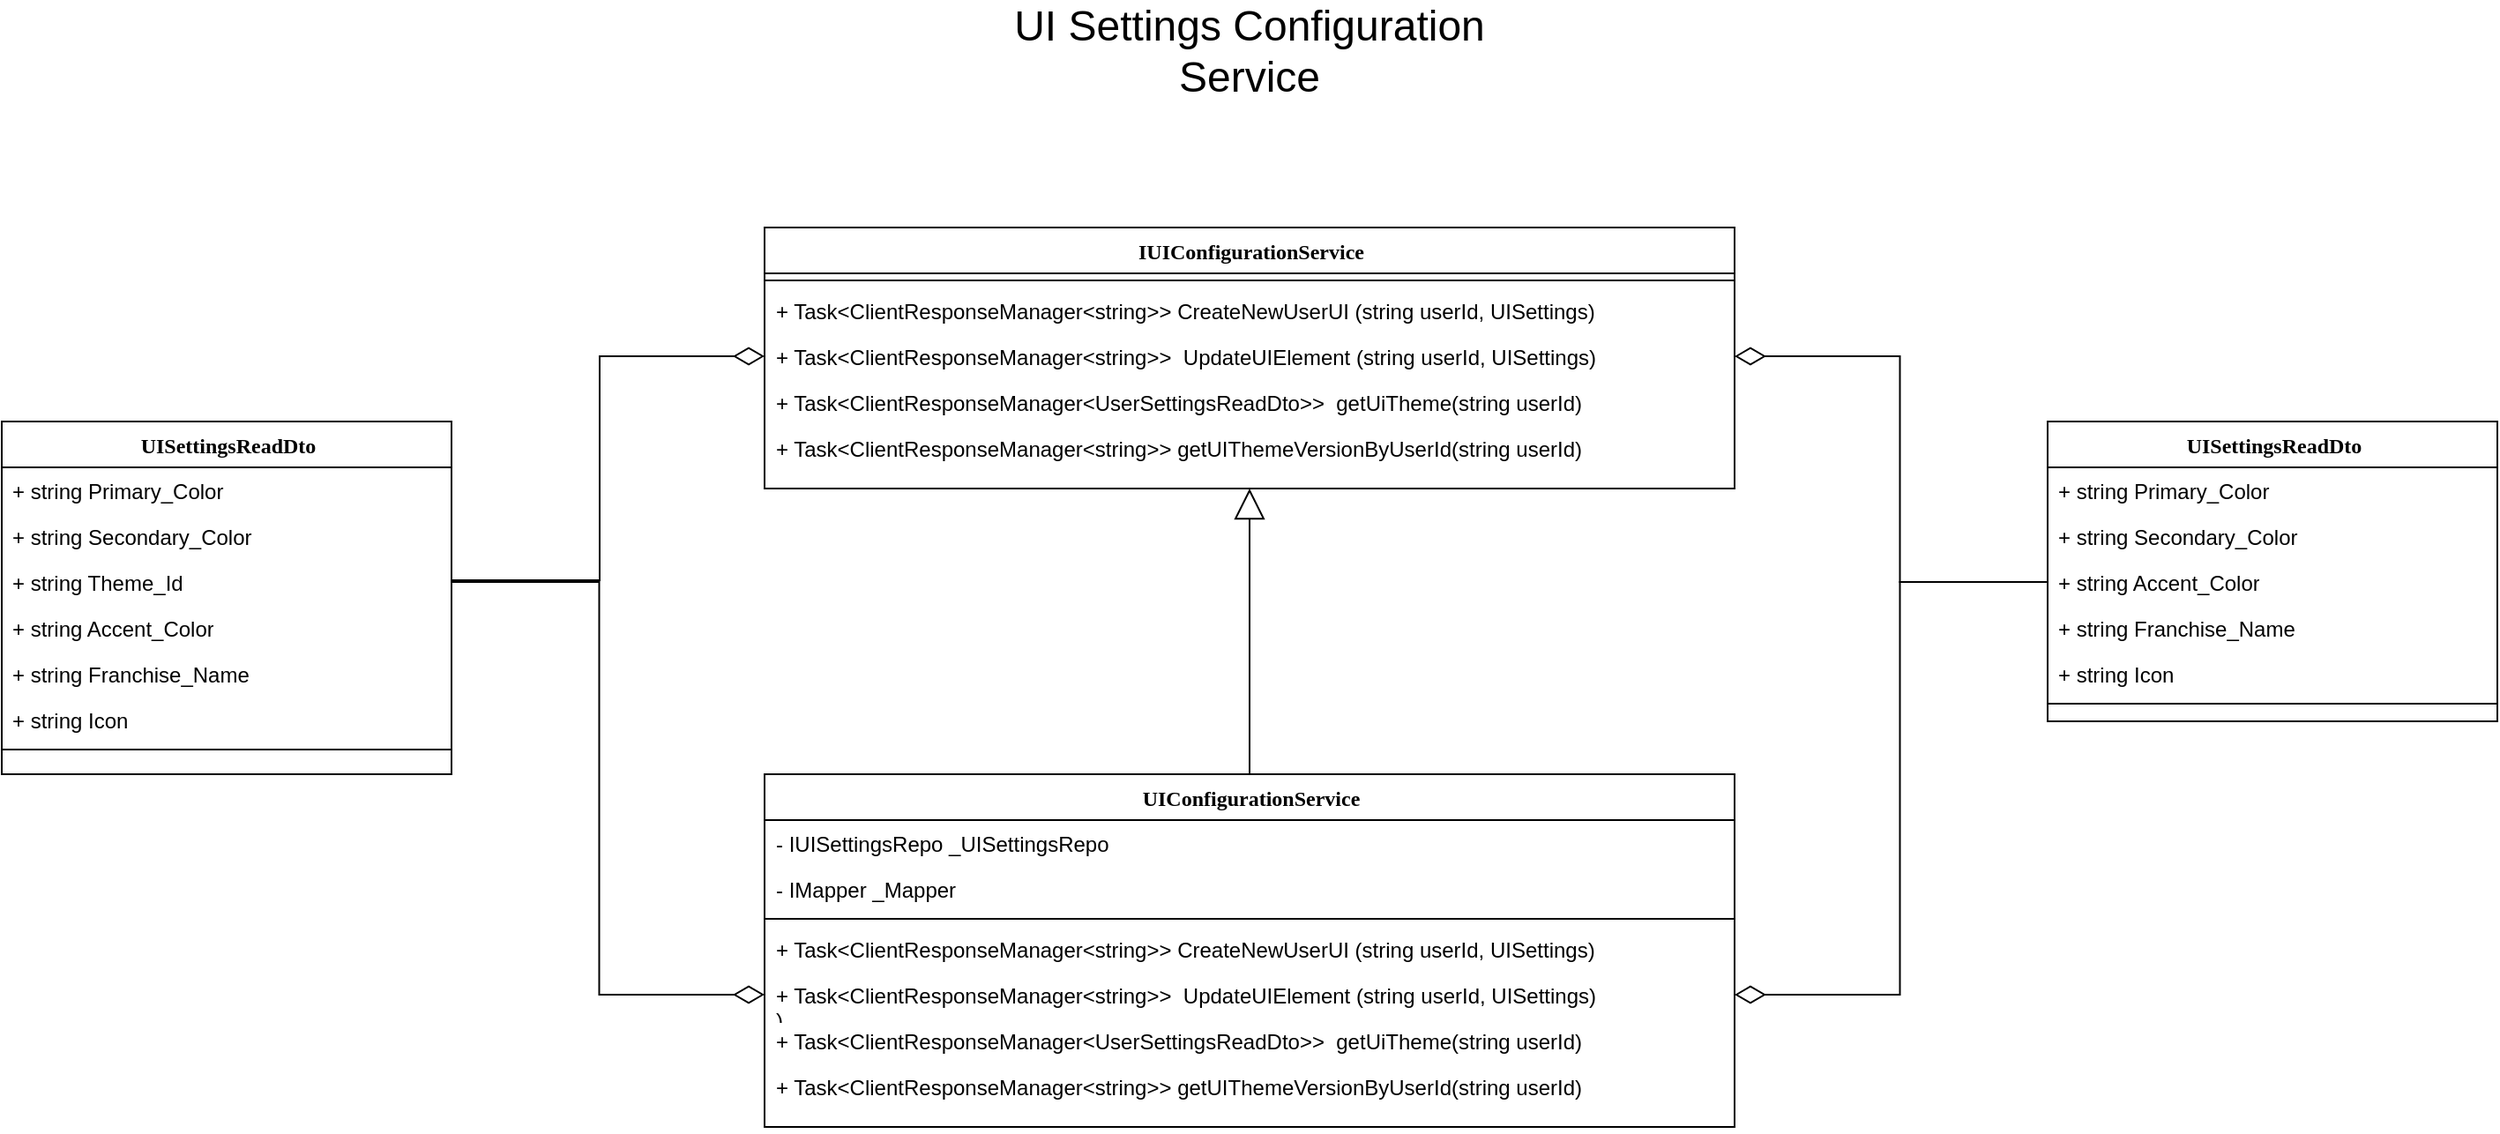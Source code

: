 <mxfile version="14.2.9" type="device"><diagram id="QkI--pBJC4bzssq41QZq" name="Page-1"><mxGraphModel dx="3220" dy="3443" grid="1" gridSize="10" guides="1" tooltips="1" connect="1" arrows="1" fold="1" page="1" pageScale="1" pageWidth="850" pageHeight="1100" math="0" shadow="0"><root><mxCell id="0"/><mxCell id="1" parent="0"/><mxCell id="noM06Llarw8SXuktYtZB-41" value="&lt;font style=&quot;font-size: 24px&quot;&gt;UI Settings Configuration Service&lt;br&gt;&lt;/font&gt;" style="text;html=1;strokeColor=none;fillColor=none;align=center;verticalAlign=middle;whiteSpace=wrap;rounded=0;" vertex="1" parent="1"><mxGeometry x="345" y="-2020" width="305" height="20" as="geometry"/></mxCell><mxCell id="noM06Llarw8SXuktYtZB-1048" value="IUIConfigurationService" style="swimlane;html=1;fontStyle=1;align=center;verticalAlign=top;childLayout=stackLayout;horizontal=1;startSize=26;horizontalStack=0;resizeParent=1;resizeLast=0;collapsible=1;marginBottom=0;swimlaneFillColor=#ffffff;rounded=0;shadow=0;comic=0;labelBackgroundColor=none;strokeWidth=1;fillColor=none;fontFamily=Verdana;fontSize=12" vertex="1" parent="1"><mxGeometry x="222.5" y="-1910" width="550" height="148" as="geometry"/></mxCell><mxCell id="noM06Llarw8SXuktYtZB-1049" value="" style="line;html=1;strokeWidth=1;fillColor=none;align=left;verticalAlign=middle;spacingTop=-1;spacingLeft=3;spacingRight=3;rotatable=0;labelPosition=right;points=[];portConstraint=eastwest;" vertex="1" parent="noM06Llarw8SXuktYtZB-1048"><mxGeometry y="26" width="550" height="8" as="geometry"/></mxCell><mxCell id="noM06Llarw8SXuktYtZB-1050" value="+ Task&amp;lt;ClientResponseManager&amp;lt;string&amp;gt;&amp;gt; CreateNewUserUI (string userId, UISettings)" style="text;html=1;strokeColor=none;fillColor=none;align=left;verticalAlign=top;spacingLeft=4;spacingRight=4;whiteSpace=wrap;overflow=hidden;rotatable=0;points=[[0,0.5],[1,0.5]];portConstraint=eastwest;" vertex="1" parent="noM06Llarw8SXuktYtZB-1048"><mxGeometry y="34" width="550" height="26" as="geometry"/></mxCell><mxCell id="noM06Llarw8SXuktYtZB-1051" value="+ Task&amp;lt;ClientResponseManager&amp;lt;string&amp;gt;&amp;gt;&amp;nbsp; UpdateUIElement (string userId, UISettings)" style="text;html=1;strokeColor=none;fillColor=none;align=left;verticalAlign=top;spacingLeft=4;spacingRight=4;whiteSpace=wrap;overflow=hidden;rotatable=0;points=[[0,0.5],[1,0.5]];portConstraint=eastwest;" vertex="1" parent="noM06Llarw8SXuktYtZB-1048"><mxGeometry y="60" width="550" height="26" as="geometry"/></mxCell><mxCell id="noM06Llarw8SXuktYtZB-1052" value="+ Task&amp;lt;ClientResponseManager&amp;lt;UserSettingsReadDto&amp;gt;&amp;gt;&amp;nbsp; getUiTheme(string userId)" style="text;html=1;strokeColor=none;fillColor=none;align=left;verticalAlign=top;spacingLeft=4;spacingRight=4;whiteSpace=wrap;overflow=hidden;rotatable=0;points=[[0,0.5],[1,0.5]];portConstraint=eastwest;" vertex="1" parent="noM06Llarw8SXuktYtZB-1048"><mxGeometry y="86" width="550" height="26" as="geometry"/></mxCell><mxCell id="noM06Llarw8SXuktYtZB-1053" value="+ Task&amp;lt;ClientResponseManager&amp;lt;string&amp;gt;&amp;gt; getUIThemeVersionByUserId(string userId)" style="text;html=1;strokeColor=none;fillColor=none;align=left;verticalAlign=top;spacingLeft=4;spacingRight=4;whiteSpace=wrap;overflow=hidden;rotatable=0;points=[[0,0.5],[1,0.5]];portConstraint=eastwest;" vertex="1" parent="noM06Llarw8SXuktYtZB-1048"><mxGeometry y="112" width="550" height="36" as="geometry"/></mxCell><mxCell id="noM06Llarw8SXuktYtZB-1054" style="edgeStyle=orthogonalEdgeStyle;rounded=0;orthogonalLoop=1;jettySize=auto;html=1;exitX=0.5;exitY=0;exitDx=0;exitDy=0;entryX=0.5;entryY=1;entryDx=0;entryDy=0;endArrow=block;endFill=0;endSize=15;" edge="1" parent="1" source="noM06Llarw8SXuktYtZB-1055" target="noM06Llarw8SXuktYtZB-1048"><mxGeometry relative="1" as="geometry"/></mxCell><mxCell id="noM06Llarw8SXuktYtZB-1055" value="UIConfigurationService" style="swimlane;html=1;fontStyle=1;align=center;verticalAlign=top;childLayout=stackLayout;horizontal=1;startSize=26;horizontalStack=0;resizeParent=1;resizeLast=0;collapsible=1;marginBottom=0;swimlaneFillColor=#ffffff;rounded=0;shadow=0;comic=0;labelBackgroundColor=none;strokeWidth=1;fillColor=none;fontFamily=Verdana;fontSize=12" vertex="1" parent="1"><mxGeometry x="222.5" y="-1600" width="550" height="200" as="geometry"/></mxCell><mxCell id="noM06Llarw8SXuktYtZB-1056" value="- IUISettingsRepo _UISettingsRepo" style="text;html=1;strokeColor=none;fillColor=none;align=left;verticalAlign=top;spacingLeft=4;spacingRight=4;whiteSpace=wrap;overflow=hidden;rotatable=0;points=[[0,0.5],[1,0.5]];portConstraint=eastwest;" vertex="1" parent="noM06Llarw8SXuktYtZB-1055"><mxGeometry y="26" width="550" height="26" as="geometry"/></mxCell><mxCell id="noM06Llarw8SXuktYtZB-1057" value="- IMapper _Mapper" style="text;html=1;strokeColor=none;fillColor=none;align=left;verticalAlign=top;spacingLeft=4;spacingRight=4;whiteSpace=wrap;overflow=hidden;rotatable=0;points=[[0,0.5],[1,0.5]];portConstraint=eastwest;" vertex="1" parent="noM06Llarw8SXuktYtZB-1055"><mxGeometry y="52" width="550" height="26" as="geometry"/></mxCell><mxCell id="noM06Llarw8SXuktYtZB-1058" value="" style="line;html=1;strokeWidth=1;fillColor=none;align=left;verticalAlign=middle;spacingTop=-1;spacingLeft=3;spacingRight=3;rotatable=0;labelPosition=right;points=[];portConstraint=eastwest;" vertex="1" parent="noM06Llarw8SXuktYtZB-1055"><mxGeometry y="78" width="550" height="8" as="geometry"/></mxCell><mxCell id="noM06Llarw8SXuktYtZB-1059" value="+ Task&amp;lt;ClientResponseManager&amp;lt;string&amp;gt;&amp;gt; CreateNewUserUI (string userId, UISettings)" style="text;html=1;strokeColor=none;fillColor=none;align=left;verticalAlign=top;spacingLeft=4;spacingRight=4;whiteSpace=wrap;overflow=hidden;rotatable=0;points=[[0,0.5],[1,0.5]];portConstraint=eastwest;" vertex="1" parent="noM06Llarw8SXuktYtZB-1055"><mxGeometry y="86" width="550" height="26" as="geometry"/></mxCell><mxCell id="noM06Llarw8SXuktYtZB-1060" value="+ Task&amp;lt;ClientResponseManager&amp;lt;string&amp;gt;&amp;gt;&amp;nbsp; UpdateUIElement (string userId, UISettings)&lt;br&gt;)" style="text;html=1;strokeColor=none;fillColor=none;align=left;verticalAlign=top;spacingLeft=4;spacingRight=4;whiteSpace=wrap;overflow=hidden;rotatable=0;points=[[0,0.5],[1,0.5]];portConstraint=eastwest;" vertex="1" parent="noM06Llarw8SXuktYtZB-1055"><mxGeometry y="112" width="550" height="26" as="geometry"/></mxCell><mxCell id="noM06Llarw8SXuktYtZB-1061" value="+ Task&amp;lt;ClientResponseManager&amp;lt;UserSettingsReadDto&amp;gt;&amp;gt;&amp;nbsp; getUiTheme(string userId)" style="text;html=1;strokeColor=none;fillColor=none;align=left;verticalAlign=top;spacingLeft=4;spacingRight=4;whiteSpace=wrap;overflow=hidden;rotatable=0;points=[[0,0.5],[1,0.5]];portConstraint=eastwest;" vertex="1" parent="noM06Llarw8SXuktYtZB-1055"><mxGeometry y="138" width="550" height="26" as="geometry"/></mxCell><mxCell id="noM06Llarw8SXuktYtZB-1062" value="+ Task&amp;lt;ClientResponseManager&amp;lt;string&amp;gt;&amp;gt; getUIThemeVersionByUserId(string userId)" style="text;html=1;strokeColor=none;fillColor=none;align=left;verticalAlign=top;spacingLeft=4;spacingRight=4;whiteSpace=wrap;overflow=hidden;rotatable=0;points=[[0,0.5],[1,0.5]];portConstraint=eastwest;" vertex="1" parent="noM06Llarw8SXuktYtZB-1055"><mxGeometry y="164" width="550" height="36" as="geometry"/></mxCell><mxCell id="noM06Llarw8SXuktYtZB-1072" value="UISettingsReadDto" style="swimlane;html=1;fontStyle=1;align=center;verticalAlign=top;childLayout=stackLayout;horizontal=1;startSize=26;horizontalStack=0;resizeParent=1;resizeLast=0;collapsible=1;marginBottom=0;swimlaneFillColor=#ffffff;rounded=0;shadow=0;comic=0;labelBackgroundColor=none;strokeWidth=1;fillColor=none;fontFamily=Verdana;fontSize=12" vertex="1" parent="1"><mxGeometry x="950" y="-1800" width="255" height="170" as="geometry"/></mxCell><mxCell id="noM06Llarw8SXuktYtZB-1073" value="+ string Primary_Color" style="text;html=1;strokeColor=none;fillColor=none;align=left;verticalAlign=top;spacingLeft=4;spacingRight=4;whiteSpace=wrap;overflow=hidden;rotatable=0;points=[[0,0.5],[1,0.5]];portConstraint=eastwest;" vertex="1" parent="noM06Llarw8SXuktYtZB-1072"><mxGeometry y="26" width="255" height="26" as="geometry"/></mxCell><mxCell id="noM06Llarw8SXuktYtZB-1074" value="+ string Secondary_Color" style="text;html=1;strokeColor=none;fillColor=none;align=left;verticalAlign=top;spacingLeft=4;spacingRight=4;whiteSpace=wrap;overflow=hidden;rotatable=0;points=[[0,0.5],[1,0.5]];portConstraint=eastwest;" vertex="1" parent="noM06Llarw8SXuktYtZB-1072"><mxGeometry y="52" width="255" height="26" as="geometry"/></mxCell><mxCell id="noM06Llarw8SXuktYtZB-1075" value="+ string Accent_Color" style="text;html=1;strokeColor=none;fillColor=none;align=left;verticalAlign=top;spacingLeft=4;spacingRight=4;whiteSpace=wrap;overflow=hidden;rotatable=0;points=[[0,0.5],[1,0.5]];portConstraint=eastwest;" vertex="1" parent="noM06Llarw8SXuktYtZB-1072"><mxGeometry y="78" width="255" height="26" as="geometry"/></mxCell><mxCell id="noM06Llarw8SXuktYtZB-1076" value="+ string Franchise_Name" style="text;html=1;strokeColor=none;fillColor=none;align=left;verticalAlign=top;spacingLeft=4;spacingRight=4;whiteSpace=wrap;overflow=hidden;rotatable=0;points=[[0,0.5],[1,0.5]];portConstraint=eastwest;" vertex="1" parent="noM06Llarw8SXuktYtZB-1072"><mxGeometry y="104" width="255" height="26" as="geometry"/></mxCell><mxCell id="noM06Llarw8SXuktYtZB-1077" value="+ string Icon" style="text;html=1;strokeColor=none;fillColor=none;align=left;verticalAlign=top;spacingLeft=4;spacingRight=4;whiteSpace=wrap;overflow=hidden;rotatable=0;points=[[0,0.5],[1,0.5]];portConstraint=eastwest;" vertex="1" parent="noM06Llarw8SXuktYtZB-1072"><mxGeometry y="130" width="255" height="26" as="geometry"/></mxCell><mxCell id="noM06Llarw8SXuktYtZB-1078" value="" style="line;html=1;strokeWidth=1;fillColor=none;align=left;verticalAlign=middle;spacingTop=-1;spacingLeft=3;spacingRight=3;rotatable=0;labelPosition=right;points=[];portConstraint=eastwest;" vertex="1" parent="noM06Llarw8SXuktYtZB-1072"><mxGeometry y="156" width="255" height="8" as="geometry"/></mxCell><mxCell id="noM06Llarw8SXuktYtZB-1079" value="UISettingsReadDto" style="swimlane;html=1;fontStyle=1;align=center;verticalAlign=top;childLayout=stackLayout;horizontal=1;startSize=26;horizontalStack=0;resizeParent=1;resizeLast=0;collapsible=1;marginBottom=0;swimlaneFillColor=#ffffff;rounded=0;shadow=0;comic=0;labelBackgroundColor=none;strokeWidth=1;fillColor=none;fontFamily=Verdana;fontSize=12" vertex="1" parent="1"><mxGeometry x="-210" y="-1800" width="255" height="200" as="geometry"/></mxCell><mxCell id="noM06Llarw8SXuktYtZB-1080" value="+ string Primary_Color" style="text;html=1;strokeColor=none;fillColor=none;align=left;verticalAlign=top;spacingLeft=4;spacingRight=4;whiteSpace=wrap;overflow=hidden;rotatable=0;points=[[0,0.5],[1,0.5]];portConstraint=eastwest;" vertex="1" parent="noM06Llarw8SXuktYtZB-1079"><mxGeometry y="26" width="255" height="26" as="geometry"/></mxCell><mxCell id="noM06Llarw8SXuktYtZB-1081" value="+ string Secondary_Color" style="text;html=1;strokeColor=none;fillColor=none;align=left;verticalAlign=top;spacingLeft=4;spacingRight=4;whiteSpace=wrap;overflow=hidden;rotatable=0;points=[[0,0.5],[1,0.5]];portConstraint=eastwest;" vertex="1" parent="noM06Llarw8SXuktYtZB-1079"><mxGeometry y="52" width="255" height="26" as="geometry"/></mxCell><mxCell id="noM06Llarw8SXuktYtZB-1082" value="+ string Theme_Id" style="text;html=1;strokeColor=none;fillColor=none;align=left;verticalAlign=top;spacingLeft=4;spacingRight=4;whiteSpace=wrap;overflow=hidden;rotatable=0;points=[[0,0.5],[1,0.5]];portConstraint=eastwest;" vertex="1" parent="noM06Llarw8SXuktYtZB-1079"><mxGeometry y="78" width="255" height="26" as="geometry"/></mxCell><mxCell id="noM06Llarw8SXuktYtZB-1083" value="+ string Accent_Color" style="text;html=1;strokeColor=none;fillColor=none;align=left;verticalAlign=top;spacingLeft=4;spacingRight=4;whiteSpace=wrap;overflow=hidden;rotatable=0;points=[[0,0.5],[1,0.5]];portConstraint=eastwest;" vertex="1" parent="noM06Llarw8SXuktYtZB-1079"><mxGeometry y="104" width="255" height="26" as="geometry"/></mxCell><mxCell id="noM06Llarw8SXuktYtZB-1084" value="+ string Franchise_Name" style="text;html=1;strokeColor=none;fillColor=none;align=left;verticalAlign=top;spacingLeft=4;spacingRight=4;whiteSpace=wrap;overflow=hidden;rotatable=0;points=[[0,0.5],[1,0.5]];portConstraint=eastwest;" vertex="1" parent="noM06Llarw8SXuktYtZB-1079"><mxGeometry y="130" width="255" height="26" as="geometry"/></mxCell><mxCell id="noM06Llarw8SXuktYtZB-1085" value="+ string Icon" style="text;html=1;strokeColor=none;fillColor=none;align=left;verticalAlign=top;spacingLeft=4;spacingRight=4;whiteSpace=wrap;overflow=hidden;rotatable=0;points=[[0,0.5],[1,0.5]];portConstraint=eastwest;" vertex="1" parent="noM06Llarw8SXuktYtZB-1079"><mxGeometry y="156" width="255" height="26" as="geometry"/></mxCell><mxCell id="noM06Llarw8SXuktYtZB-1086" value="" style="line;html=1;strokeWidth=1;fillColor=none;align=left;verticalAlign=middle;spacingTop=-1;spacingLeft=3;spacingRight=3;rotatable=0;labelPosition=right;points=[];portConstraint=eastwest;" vertex="1" parent="noM06Llarw8SXuktYtZB-1079"><mxGeometry y="182" width="255" height="8" as="geometry"/></mxCell><mxCell id="noM06Llarw8SXuktYtZB-1087" style="edgeStyle=orthogonalEdgeStyle;rounded=0;orthogonalLoop=1;jettySize=auto;html=1;entryX=0;entryY=0.5;entryDx=0;entryDy=0;endArrow=diamondThin;endFill=0;endSize=15;" edge="1" parent="1" target="noM06Llarw8SXuktYtZB-1051"><mxGeometry relative="1" as="geometry"><mxPoint x="45" y="-1700" as="sourcePoint"/><Array as="points"><mxPoint x="45" y="-1710"/><mxPoint x="129" y="-1710"/><mxPoint x="129" y="-1837"/></Array></mxGeometry></mxCell><mxCell id="noM06Llarw8SXuktYtZB-1088" style="edgeStyle=orthogonalEdgeStyle;rounded=0;orthogonalLoop=1;jettySize=auto;html=1;exitX=0;exitY=0.5;exitDx=0;exitDy=0;entryX=1;entryY=0.5;entryDx=0;entryDy=0;startArrow=none;startFill=0;startSize=15;sourcePerimeterSpacing=9;endArrow=diamondThin;endFill=0;endSize=15;targetPerimeterSpacing=20;" edge="1" parent="1" source="noM06Llarw8SXuktYtZB-1075" target="noM06Llarw8SXuktYtZB-1051"><mxGeometry relative="1" as="geometry"/></mxCell><mxCell id="noM06Llarw8SXuktYtZB-1089" style="edgeStyle=orthogonalEdgeStyle;rounded=0;orthogonalLoop=1;jettySize=auto;html=1;exitX=0;exitY=0.5;exitDx=0;exitDy=0;entryX=1;entryY=0.5;entryDx=0;entryDy=0;startArrow=none;startFill=0;startSize=15;sourcePerimeterSpacing=9;endArrow=diamondThin;endFill=0;endSize=15;targetPerimeterSpacing=20;" edge="1" parent="1" source="noM06Llarw8SXuktYtZB-1075" target="noM06Llarw8SXuktYtZB-1060"><mxGeometry relative="1" as="geometry"/></mxCell><mxCell id="noM06Llarw8SXuktYtZB-1090" style="edgeStyle=orthogonalEdgeStyle;rounded=0;orthogonalLoop=1;jettySize=auto;html=1;exitX=1;exitY=0.5;exitDx=0;exitDy=0;entryX=0;entryY=0.5;entryDx=0;entryDy=0;startArrow=none;startFill=0;startSize=15;sourcePerimeterSpacing=9;endArrow=diamondThin;endFill=0;endSize=15;targetPerimeterSpacing=20;" edge="1" parent="1" source="noM06Llarw8SXuktYtZB-1082" target="noM06Llarw8SXuktYtZB-1060"><mxGeometry relative="1" as="geometry"/></mxCell></root></mxGraphModel></diagram></mxfile>